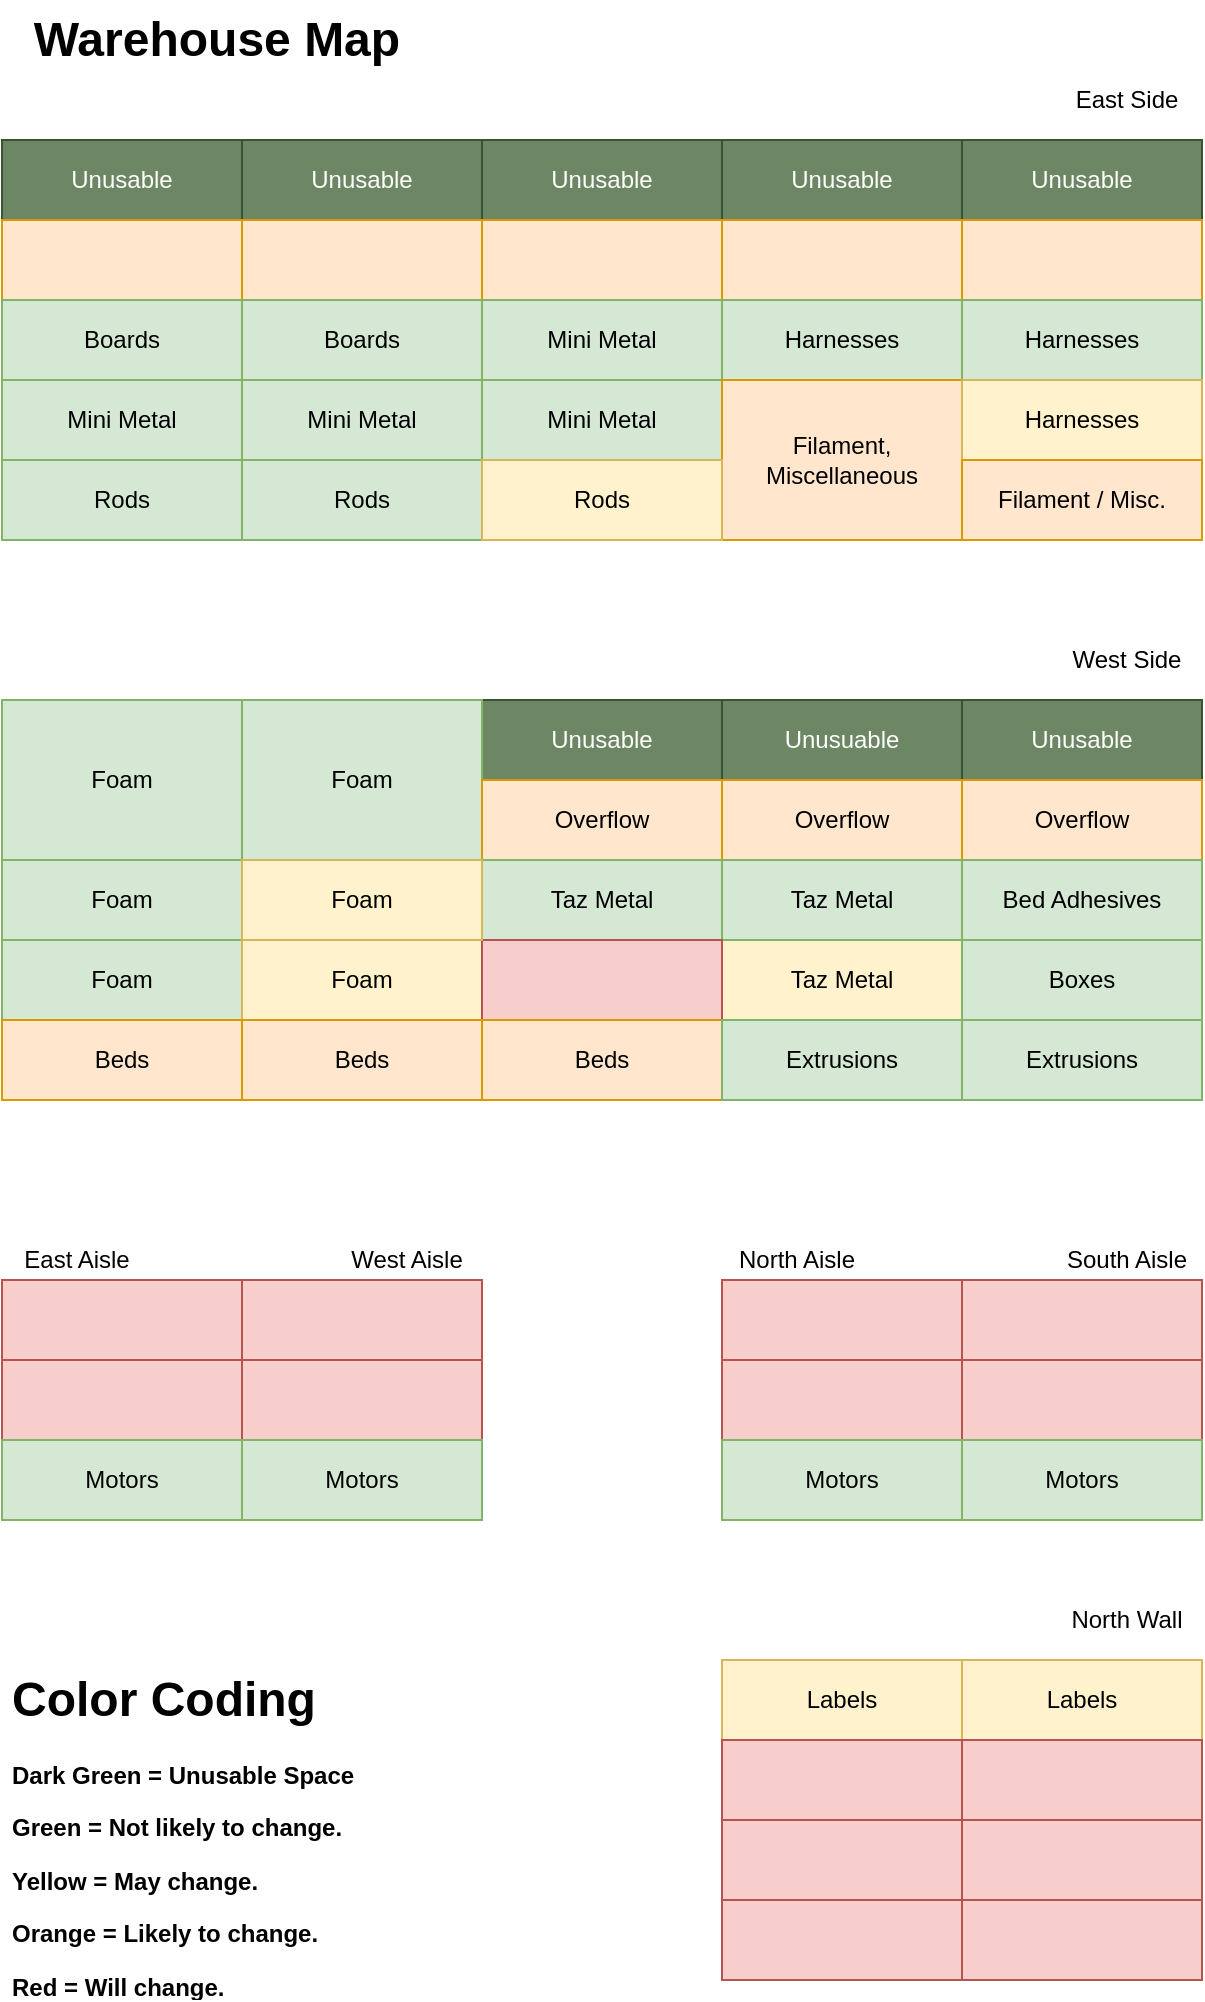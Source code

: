 <mxfile version="10.8.0" type="github"><diagram id="DbiTkgIxVxCbJtP8Sodg" name="Page-1"><mxGraphModel dx="1394" dy="697" grid="1" gridSize="10" guides="1" tooltips="1" connect="1" arrows="1" fold="1" page="1" pageScale="1" pageWidth="850" pageHeight="1100" math="0" shadow="0"><root><mxCell id="0"/><mxCell id="1" parent="0"/><mxCell id="WC3_iFFS-7_bA1G3Rr_4-1" value="Unusable" style="rounded=0;whiteSpace=wrap;html=1;fillColor=#6d8764;strokeColor=#3A5431;fontColor=#ffffff;" parent="1" vertex="1"><mxGeometry x="125" y="90" width="120" height="40" as="geometry"/></mxCell><mxCell id="WC3_iFFS-7_bA1G3Rr_4-2" value="Unusable" style="rounded=0;whiteSpace=wrap;html=1;fillColor=#6d8764;strokeColor=#3A5431;fontColor=#ffffff;" parent="1" vertex="1"><mxGeometry x="245" y="90" width="120" height="40" as="geometry"/></mxCell><mxCell id="WC3_iFFS-7_bA1G3Rr_4-3" value="Unusable" style="rounded=0;whiteSpace=wrap;html=1;fillColor=#6d8764;strokeColor=#3A5431;fontColor=#ffffff;" parent="1" vertex="1"><mxGeometry x="365" y="90" width="120" height="40" as="geometry"/></mxCell><mxCell id="WC3_iFFS-7_bA1G3Rr_4-4" value="Unusable" style="rounded=0;whiteSpace=wrap;html=1;fillColor=#6d8764;strokeColor=#3A5431;fontColor=#ffffff;" parent="1" vertex="1"><mxGeometry x="485" y="90" width="120" height="40" as="geometry"/></mxCell><mxCell id="WC3_iFFS-7_bA1G3Rr_4-5" value="Unusable" style="rounded=0;whiteSpace=wrap;html=1;fillColor=#6d8764;strokeColor=#3A5431;fontColor=#ffffff;" parent="1" vertex="1"><mxGeometry x="605" y="90" width="120" height="40" as="geometry"/></mxCell><mxCell id="WC3_iFFS-7_bA1G3Rr_4-6" value="" style="rounded=0;whiteSpace=wrap;html=1;fillColor=#ffe6cc;strokeColor=#d79b00;" parent="1" vertex="1"><mxGeometry x="125" y="130" width="120" height="40" as="geometry"/></mxCell><mxCell id="WC3_iFFS-7_bA1G3Rr_4-7" value="" style="rounded=0;whiteSpace=wrap;html=1;fillColor=#ffe6cc;strokeColor=#d79b00;" parent="1" vertex="1"><mxGeometry x="245" y="130" width="120" height="40" as="geometry"/></mxCell><mxCell id="WC3_iFFS-7_bA1G3Rr_4-8" value="" style="rounded=0;whiteSpace=wrap;html=1;fillColor=#ffe6cc;strokeColor=#d79b00;" parent="1" vertex="1"><mxGeometry x="365" y="130" width="120" height="40" as="geometry"/></mxCell><mxCell id="WC3_iFFS-7_bA1G3Rr_4-9" value="" style="rounded=0;whiteSpace=wrap;html=1;fillColor=#ffe6cc;strokeColor=#d79b00;" parent="1" vertex="1"><mxGeometry x="485" y="130" width="120" height="40" as="geometry"/></mxCell><mxCell id="WC3_iFFS-7_bA1G3Rr_4-10" value="" style="rounded=0;whiteSpace=wrap;html=1;fillColor=#ffe6cc;strokeColor=#d79b00;" parent="1" vertex="1"><mxGeometry x="605" y="130" width="120" height="40" as="geometry"/></mxCell><mxCell id="WC3_iFFS-7_bA1G3Rr_4-11" value="Boards" style="rounded=0;whiteSpace=wrap;html=1;fillColor=#d5e8d4;strokeColor=#82b366;" parent="1" vertex="1"><mxGeometry x="125" y="170" width="120" height="40" as="geometry"/></mxCell><mxCell id="WC3_iFFS-7_bA1G3Rr_4-12" value="Boards" style="rounded=0;whiteSpace=wrap;html=1;fillColor=#d5e8d4;strokeColor=#82b366;" parent="1" vertex="1"><mxGeometry x="245" y="170" width="120" height="40" as="geometry"/></mxCell><mxCell id="WC3_iFFS-7_bA1G3Rr_4-13" value="Mini Metal&lt;br&gt;" style="rounded=0;whiteSpace=wrap;html=1;fillColor=#d5e8d4;strokeColor=#82b366;" parent="1" vertex="1"><mxGeometry x="365" y="170" width="120" height="40" as="geometry"/></mxCell><mxCell id="WC3_iFFS-7_bA1G3Rr_4-14" value="Harnesses" style="rounded=0;whiteSpace=wrap;html=1;fillColor=#d5e8d4;strokeColor=#82b366;" parent="1" vertex="1"><mxGeometry x="485" y="170" width="120" height="40" as="geometry"/></mxCell><mxCell id="WC3_iFFS-7_bA1G3Rr_4-15" value="Harnesses" style="rounded=0;whiteSpace=wrap;html=1;fillColor=#d5e8d4;strokeColor=#82b366;" parent="1" vertex="1"><mxGeometry x="605" y="170" width="120" height="40" as="geometry"/></mxCell><mxCell id="WC3_iFFS-7_bA1G3Rr_4-16" value="Mini Metal" style="rounded=0;whiteSpace=wrap;html=1;fillColor=#d5e8d4;strokeColor=#82b366;" parent="1" vertex="1"><mxGeometry x="125" y="210" width="120" height="40" as="geometry"/></mxCell><mxCell id="WC3_iFFS-7_bA1G3Rr_4-17" value="Mini Metal" style="rounded=0;whiteSpace=wrap;html=1;fillColor=#d5e8d4;strokeColor=#82b366;" parent="1" vertex="1"><mxGeometry x="245" y="210" width="120" height="40" as="geometry"/></mxCell><mxCell id="WC3_iFFS-7_bA1G3Rr_4-18" value="Mini Metal" style="rounded=0;whiteSpace=wrap;html=1;fillColor=#d5e8d4;strokeColor=#82b366;" parent="1" vertex="1"><mxGeometry x="365" y="210" width="120" height="40" as="geometry"/></mxCell><mxCell id="WC3_iFFS-7_bA1G3Rr_4-19" value="Filament, &lt;br&gt;Miscellaneous&lt;br&gt;" style="rounded=0;whiteSpace=wrap;html=1;fillColor=#ffe6cc;strokeColor=#d79b00;" parent="1" vertex="1"><mxGeometry x="485" y="210" width="120" height="80" as="geometry"/></mxCell><mxCell id="WC3_iFFS-7_bA1G3Rr_4-20" value="Harnesses" style="rounded=0;whiteSpace=wrap;html=1;fillColor=#fff2cc;strokeColor=#d6b656;" parent="1" vertex="1"><mxGeometry x="605" y="210" width="120" height="40" as="geometry"/></mxCell><mxCell id="WC3_iFFS-7_bA1G3Rr_4-21" value="Rods&lt;br&gt;" style="rounded=0;whiteSpace=wrap;html=1;fillColor=#d5e8d4;strokeColor=#82b366;" parent="1" vertex="1"><mxGeometry x="125" y="250" width="120" height="40" as="geometry"/></mxCell><mxCell id="WC3_iFFS-7_bA1G3Rr_4-22" value="Rods" style="rounded=0;whiteSpace=wrap;html=1;fillColor=#d5e8d4;strokeColor=#82b366;" parent="1" vertex="1"><mxGeometry x="245" y="250" width="120" height="40" as="geometry"/></mxCell><mxCell id="WC3_iFFS-7_bA1G3Rr_4-23" value="Rods&lt;br&gt;" style="rounded=0;whiteSpace=wrap;html=1;fillColor=#fff2cc;strokeColor=#d6b656;" parent="1" vertex="1"><mxGeometry x="365" y="250" width="120" height="40" as="geometry"/></mxCell><mxCell id="WC3_iFFS-7_bA1G3Rr_4-25" value="Filament / Misc.&lt;br&gt;" style="rounded=0;whiteSpace=wrap;html=1;fillColor=#ffe6cc;strokeColor=#d79b00;" parent="1" vertex="1"><mxGeometry x="605" y="250" width="120" height="40" as="geometry"/></mxCell><mxCell id="WC3_iFFS-7_bA1G3Rr_4-26" value="&lt;div style=&quot;text-align: left&quot;&gt;&lt;span&gt;&lt;font size=&quot;1&quot;&gt;&lt;b style=&quot;font-size: 24px&quot;&gt;Warehouse Map&lt;/b&gt;&lt;/font&gt;&lt;/span&gt;&lt;/div&gt;" style="text;html=1;strokeColor=none;fillColor=none;align=center;verticalAlign=middle;whiteSpace=wrap;rounded=0;" parent="1" vertex="1"><mxGeometry x="125" y="20" width="215" height="40" as="geometry"/></mxCell><mxCell id="WC3_iFFS-7_bA1G3Rr_4-27" value="East Side" style="text;html=1;strokeColor=none;fillColor=none;align=center;verticalAlign=middle;whiteSpace=wrap;rounded=0;" parent="1" vertex="1"><mxGeometry x="650" y="60" width="75" height="20" as="geometry"/></mxCell><mxCell id="WC3_iFFS-7_bA1G3Rr_4-30" value="Unusable" style="rounded=0;whiteSpace=wrap;html=1;fillColor=#6d8764;strokeColor=#3A5431;fontColor=#ffffff;" parent="1" vertex="1"><mxGeometry x="365" y="370" width="120" height="40" as="geometry"/></mxCell><mxCell id="WC3_iFFS-7_bA1G3Rr_4-31" value="Unusuable" style="rounded=0;whiteSpace=wrap;html=1;fillColor=#6d8764;strokeColor=#3A5431;fontColor=#ffffff;" parent="1" vertex="1"><mxGeometry x="485" y="370" width="120" height="40" as="geometry"/></mxCell><mxCell id="WC3_iFFS-7_bA1G3Rr_4-32" value="Unusable" style="rounded=0;whiteSpace=wrap;html=1;fillColor=#6d8764;strokeColor=#3A5431;fontColor=#ffffff;" parent="1" vertex="1"><mxGeometry x="605" y="370" width="120" height="40" as="geometry"/></mxCell><mxCell id="WC3_iFFS-7_bA1G3Rr_4-33" value="Foam" style="rounded=0;whiteSpace=wrap;html=1;fillColor=#d5e8d4;strokeColor=#82b366;" parent="1" vertex="1"><mxGeometry x="125" y="370" width="120" height="80" as="geometry"/></mxCell><mxCell id="WC3_iFFS-7_bA1G3Rr_4-34" value="Foam" style="rounded=0;whiteSpace=wrap;html=1;fillColor=#d5e8d4;strokeColor=#82b366;" parent="1" vertex="1"><mxGeometry x="245" y="370" width="120" height="80" as="geometry"/></mxCell><mxCell id="WC3_iFFS-7_bA1G3Rr_4-35" value="Overflow&lt;br&gt;" style="rounded=0;whiteSpace=wrap;html=1;fillColor=#ffe6cc;strokeColor=#d79b00;" parent="1" vertex="1"><mxGeometry x="365" y="410" width="120" height="40" as="geometry"/></mxCell><mxCell id="WC3_iFFS-7_bA1G3Rr_4-36" value="Overflow" style="rounded=0;whiteSpace=wrap;html=1;fillColor=#ffe6cc;strokeColor=#d79b00;" parent="1" vertex="1"><mxGeometry x="485" y="410" width="120" height="40" as="geometry"/></mxCell><mxCell id="WC3_iFFS-7_bA1G3Rr_4-37" value="Overflow" style="rounded=0;whiteSpace=wrap;html=1;fillColor=#ffe6cc;strokeColor=#d79b00;" parent="1" vertex="1"><mxGeometry x="605" y="410" width="120" height="40" as="geometry"/></mxCell><mxCell id="WC3_iFFS-7_bA1G3Rr_4-38" value="Foam" style="rounded=0;whiteSpace=wrap;html=1;fillColor=#d5e8d4;strokeColor=#82b366;" parent="1" vertex="1"><mxGeometry x="125" y="450" width="120" height="40" as="geometry"/></mxCell><mxCell id="WC3_iFFS-7_bA1G3Rr_4-39" value="Taz Metal" style="rounded=0;whiteSpace=wrap;html=1;fillColor=#fff2cc;strokeColor=#d6b656;" parent="1" vertex="1"><mxGeometry x="485" y="490" width="120" height="40" as="geometry"/></mxCell><mxCell id="WC3_iFFS-7_bA1G3Rr_4-40" value="Taz Metal" style="rounded=0;whiteSpace=wrap;html=1;fillColor=#d5e8d4;strokeColor=#82b366;" parent="1" vertex="1"><mxGeometry x="365" y="450" width="120" height="40" as="geometry"/></mxCell><mxCell id="WC3_iFFS-7_bA1G3Rr_4-41" value="Taz Metal" style="rounded=0;whiteSpace=wrap;html=1;fillColor=#d5e8d4;strokeColor=#82b366;" parent="1" vertex="1"><mxGeometry x="485" y="450" width="120" height="40" as="geometry"/></mxCell><mxCell id="WC3_iFFS-7_bA1G3Rr_4-42" value="Bed Adhesives" style="rounded=0;whiteSpace=wrap;html=1;fillColor=#d5e8d4;strokeColor=#82b366;" parent="1" vertex="1"><mxGeometry x="605" y="450" width="120" height="40" as="geometry"/></mxCell><mxCell id="WC3_iFFS-7_bA1G3Rr_4-43" value="Foam" style="rounded=0;whiteSpace=wrap;html=1;fillColor=#d5e8d4;strokeColor=#82b366;" parent="1" vertex="1"><mxGeometry x="125" y="490" width="120" height="40" as="geometry"/></mxCell><mxCell id="WC3_iFFS-7_bA1G3Rr_4-44" value="Foam" style="rounded=0;whiteSpace=wrap;html=1;fillColor=#fff2cc;strokeColor=#d6b656;" parent="1" vertex="1"><mxGeometry x="245" y="490" width="120" height="40" as="geometry"/></mxCell><mxCell id="WC3_iFFS-7_bA1G3Rr_4-45" value="" style="rounded=0;whiteSpace=wrap;html=1;fillColor=#f8cecc;strokeColor=#b85450;" parent="1" vertex="1"><mxGeometry x="365" y="490" width="120" height="40" as="geometry"/></mxCell><mxCell id="WC3_iFFS-7_bA1G3Rr_4-47" value="Boxes" style="rounded=0;whiteSpace=wrap;html=1;fillColor=#d5e8d4;strokeColor=#82b366;" parent="1" vertex="1"><mxGeometry x="605" y="490" width="120" height="40" as="geometry"/></mxCell><mxCell id="WC3_iFFS-7_bA1G3Rr_4-48" value="Beds" style="rounded=0;whiteSpace=wrap;html=1;fillColor=#ffe6cc;strokeColor=#d79b00;" parent="1" vertex="1"><mxGeometry x="125" y="530" width="120" height="40" as="geometry"/></mxCell><mxCell id="WC3_iFFS-7_bA1G3Rr_4-49" value="Beds" style="rounded=0;whiteSpace=wrap;html=1;fillColor=#ffe6cc;strokeColor=#d79b00;" parent="1" vertex="1"><mxGeometry x="245" y="530" width="120" height="40" as="geometry"/></mxCell><mxCell id="WC3_iFFS-7_bA1G3Rr_4-50" value="Beds&lt;br&gt;" style="rounded=0;whiteSpace=wrap;html=1;fillColor=#ffe6cc;strokeColor=#d79b00;" parent="1" vertex="1"><mxGeometry x="365" y="530" width="120" height="40" as="geometry"/></mxCell><mxCell id="WC3_iFFS-7_bA1G3Rr_4-51" value="Extrusions" style="rounded=0;whiteSpace=wrap;html=1;fillColor=#d5e8d4;strokeColor=#82b366;" parent="1" vertex="1"><mxGeometry x="485" y="530" width="120" height="40" as="geometry"/></mxCell><mxCell id="WC3_iFFS-7_bA1G3Rr_4-52" value="Extrusions&lt;br&gt;" style="rounded=0;whiteSpace=wrap;html=1;fillColor=#d5e8d4;strokeColor=#82b366;" parent="1" vertex="1"><mxGeometry x="605" y="530" width="120" height="40" as="geometry"/></mxCell><mxCell id="WC3_iFFS-7_bA1G3Rr_4-53" value="West Side" style="text;html=1;strokeColor=none;fillColor=none;align=center;verticalAlign=middle;whiteSpace=wrap;rounded=0;" parent="1" vertex="1"><mxGeometry x="650" y="340" width="75" height="20" as="geometry"/></mxCell><mxCell id="WC3_iFFS-7_bA1G3Rr_4-54" value="" style="rounded=0;whiteSpace=wrap;html=1;fillColor=#f8cecc;strokeColor=#b85450;" parent="1" vertex="1"><mxGeometry x="125" y="660" width="120" height="40" as="geometry"/></mxCell><mxCell id="WC3_iFFS-7_bA1G3Rr_4-55" value="" style="rounded=0;whiteSpace=wrap;html=1;fillColor=#f8cecc;strokeColor=#b85450;" parent="1" vertex="1"><mxGeometry x="245" y="660" width="120" height="40" as="geometry"/></mxCell><mxCell id="WC3_iFFS-7_bA1G3Rr_4-57" value="" style="rounded=0;whiteSpace=wrap;html=1;fillColor=#f8cecc;strokeColor=#b85450;" parent="1" vertex="1"><mxGeometry x="485" y="660" width="120" height="40" as="geometry"/></mxCell><mxCell id="WC3_iFFS-7_bA1G3Rr_4-58" value="" style="rounded=0;whiteSpace=wrap;html=1;fillColor=#f8cecc;strokeColor=#b85450;" parent="1" vertex="1"><mxGeometry x="605" y="660" width="120" height="40" as="geometry"/></mxCell><mxCell id="WC3_iFFS-7_bA1G3Rr_4-59" value="" style="rounded=0;whiteSpace=wrap;html=1;fillColor=#f8cecc;strokeColor=#b85450;" parent="1" vertex="1"><mxGeometry x="125" y="700" width="120" height="40" as="geometry"/></mxCell><mxCell id="WC3_iFFS-7_bA1G3Rr_4-60" value="" style="rounded=0;whiteSpace=wrap;html=1;fillColor=#f8cecc;strokeColor=#b85450;" parent="1" vertex="1"><mxGeometry x="245" y="700" width="120" height="40" as="geometry"/></mxCell><mxCell id="WC3_iFFS-7_bA1G3Rr_4-62" value="" style="rounded=0;whiteSpace=wrap;html=1;fillColor=#f8cecc;strokeColor=#b85450;" parent="1" vertex="1"><mxGeometry x="485" y="700" width="120" height="40" as="geometry"/></mxCell><mxCell id="WC3_iFFS-7_bA1G3Rr_4-63" value="" style="rounded=0;whiteSpace=wrap;html=1;fillColor=#f8cecc;strokeColor=#b85450;" parent="1" vertex="1"><mxGeometry x="605" y="700" width="120" height="40" as="geometry"/></mxCell><mxCell id="WC3_iFFS-7_bA1G3Rr_4-64" value="Motors" style="rounded=0;whiteSpace=wrap;html=1;fillColor=#d5e8d4;strokeColor=#82b366;" parent="1" vertex="1"><mxGeometry x="125" y="740" width="120" height="40" as="geometry"/></mxCell><mxCell id="WC3_iFFS-7_bA1G3Rr_4-65" value="Motors" style="rounded=0;whiteSpace=wrap;html=1;fillColor=#d5e8d4;strokeColor=#82b366;" parent="1" vertex="1"><mxGeometry x="245" y="740" width="120" height="40" as="geometry"/></mxCell><mxCell id="WC3_iFFS-7_bA1G3Rr_4-67" value="Motors" style="rounded=0;whiteSpace=wrap;html=1;fillColor=#d5e8d4;strokeColor=#82b366;" parent="1" vertex="1"><mxGeometry x="485" y="740" width="120" height="40" as="geometry"/></mxCell><mxCell id="WC3_iFFS-7_bA1G3Rr_4-68" value="Motors" style="rounded=0;whiteSpace=wrap;html=1;fillColor=#d5e8d4;strokeColor=#82b366;" parent="1" vertex="1"><mxGeometry x="605" y="740" width="120" height="40" as="geometry"/></mxCell><mxCell id="WC3_iFFS-7_bA1G3Rr_4-81" value="Labels" style="rounded=0;whiteSpace=wrap;html=1;fillColor=#fff2cc;strokeColor=#d6b656;" parent="1" vertex="1"><mxGeometry x="485" y="850" width="120" height="40" as="geometry"/></mxCell><mxCell id="WC3_iFFS-7_bA1G3Rr_4-82" value="Labels" style="rounded=0;whiteSpace=wrap;html=1;fillColor=#fff2cc;strokeColor=#d6b656;" parent="1" vertex="1"><mxGeometry x="605" y="850" width="120" height="40" as="geometry"/></mxCell><mxCell id="WC3_iFFS-7_bA1G3Rr_4-83" value="" style="rounded=0;whiteSpace=wrap;html=1;fillColor=#f8cecc;strokeColor=#b85450;" parent="1" vertex="1"><mxGeometry x="485" y="890" width="120" height="40" as="geometry"/></mxCell><mxCell id="WC3_iFFS-7_bA1G3Rr_4-84" value="" style="rounded=0;whiteSpace=wrap;html=1;fillColor=#f8cecc;strokeColor=#b85450;" parent="1" vertex="1"><mxGeometry x="605" y="890" width="120" height="40" as="geometry"/></mxCell><mxCell id="WC3_iFFS-7_bA1G3Rr_4-85" value="" style="rounded=0;whiteSpace=wrap;html=1;fillColor=#f8cecc;strokeColor=#b85450;" parent="1" vertex="1"><mxGeometry x="485" y="930" width="120" height="40" as="geometry"/></mxCell><mxCell id="WC3_iFFS-7_bA1G3Rr_4-86" value="" style="rounded=0;whiteSpace=wrap;html=1;fillColor=#f8cecc;strokeColor=#b85450;" parent="1" vertex="1"><mxGeometry x="605" y="930" width="120" height="40" as="geometry"/></mxCell><mxCell id="WC3_iFFS-7_bA1G3Rr_4-87" value="North Wall&lt;br&gt;" style="text;html=1;strokeColor=none;fillColor=none;align=center;verticalAlign=middle;whiteSpace=wrap;rounded=0;" parent="1" vertex="1"><mxGeometry x="650" y="820" width="75" height="20" as="geometry"/></mxCell><mxCell id="WC3_iFFS-7_bA1G3Rr_4-88" value="" style="rounded=0;whiteSpace=wrap;html=1;fillColor=#f8cecc;strokeColor=#b85450;" parent="1" vertex="1"><mxGeometry x="485" y="970" width="120" height="40" as="geometry"/></mxCell><mxCell id="WC3_iFFS-7_bA1G3Rr_4-89" value="" style="rounded=0;whiteSpace=wrap;html=1;fillColor=#f8cecc;strokeColor=#b85450;" parent="1" vertex="1"><mxGeometry x="605" y="970" width="120" height="40" as="geometry"/></mxCell><mxCell id="WC3_iFFS-7_bA1G3Rr_4-90" value="South Aisle" style="text;html=1;strokeColor=none;fillColor=none;align=center;verticalAlign=middle;whiteSpace=wrap;rounded=0;" parent="1" vertex="1"><mxGeometry x="650" y="640" width="75" height="20" as="geometry"/></mxCell><mxCell id="WC3_iFFS-7_bA1G3Rr_4-91" value="North Aisle" style="text;html=1;strokeColor=none;fillColor=none;align=center;verticalAlign=middle;whiteSpace=wrap;rounded=0;" parent="1" vertex="1"><mxGeometry x="485" y="640" width="75" height="20" as="geometry"/></mxCell><mxCell id="WC3_iFFS-7_bA1G3Rr_4-92" value="West Aisle" style="text;html=1;strokeColor=none;fillColor=none;align=center;verticalAlign=middle;whiteSpace=wrap;rounded=0;" parent="1" vertex="1"><mxGeometry x="290" y="640" width="75" height="20" as="geometry"/></mxCell><mxCell id="WC3_iFFS-7_bA1G3Rr_4-93" value="East Aisle" style="text;html=1;strokeColor=none;fillColor=none;align=center;verticalAlign=middle;whiteSpace=wrap;rounded=0;" parent="1" vertex="1"><mxGeometry x="125" y="640" width="75" height="20" as="geometry"/></mxCell><mxCell id="WC3_iFFS-7_bA1G3Rr_4-94" value="Foam" style="rounded=0;whiteSpace=wrap;html=1;fillColor=#fff2cc;strokeColor=#d6b656;" parent="1" vertex="1"><mxGeometry x="245" y="450" width="120" height="40" as="geometry"/></mxCell><mxCell id="JndQLtrzDgddtyaKHaD4-1" value="&lt;h1&gt;Color Coding&lt;/h1&gt;&lt;p&gt;&lt;b&gt;Dark Green = Unusable Space&lt;/b&gt;&lt;/p&gt;&lt;p&gt;&lt;b&gt;Green = Not likely to change.&lt;/b&gt;&lt;/p&gt;&lt;p&gt;&lt;b&gt;Yellow = May change.&lt;/b&gt;&lt;/p&gt;&lt;p&gt;&lt;b&gt;Orange = Likely to change.&lt;/b&gt;&lt;/p&gt;&lt;p&gt;&lt;b&gt;Red = Will change.&lt;/b&gt;&lt;/p&gt;" style="text;html=1;strokeColor=none;fillColor=none;spacing=5;spacingTop=-20;whiteSpace=wrap;overflow=hidden;rounded=0;" vertex="1" parent="1"><mxGeometry x="125" y="850" width="190" height="170" as="geometry"/></mxCell></root></mxGraphModel></diagram></mxfile>